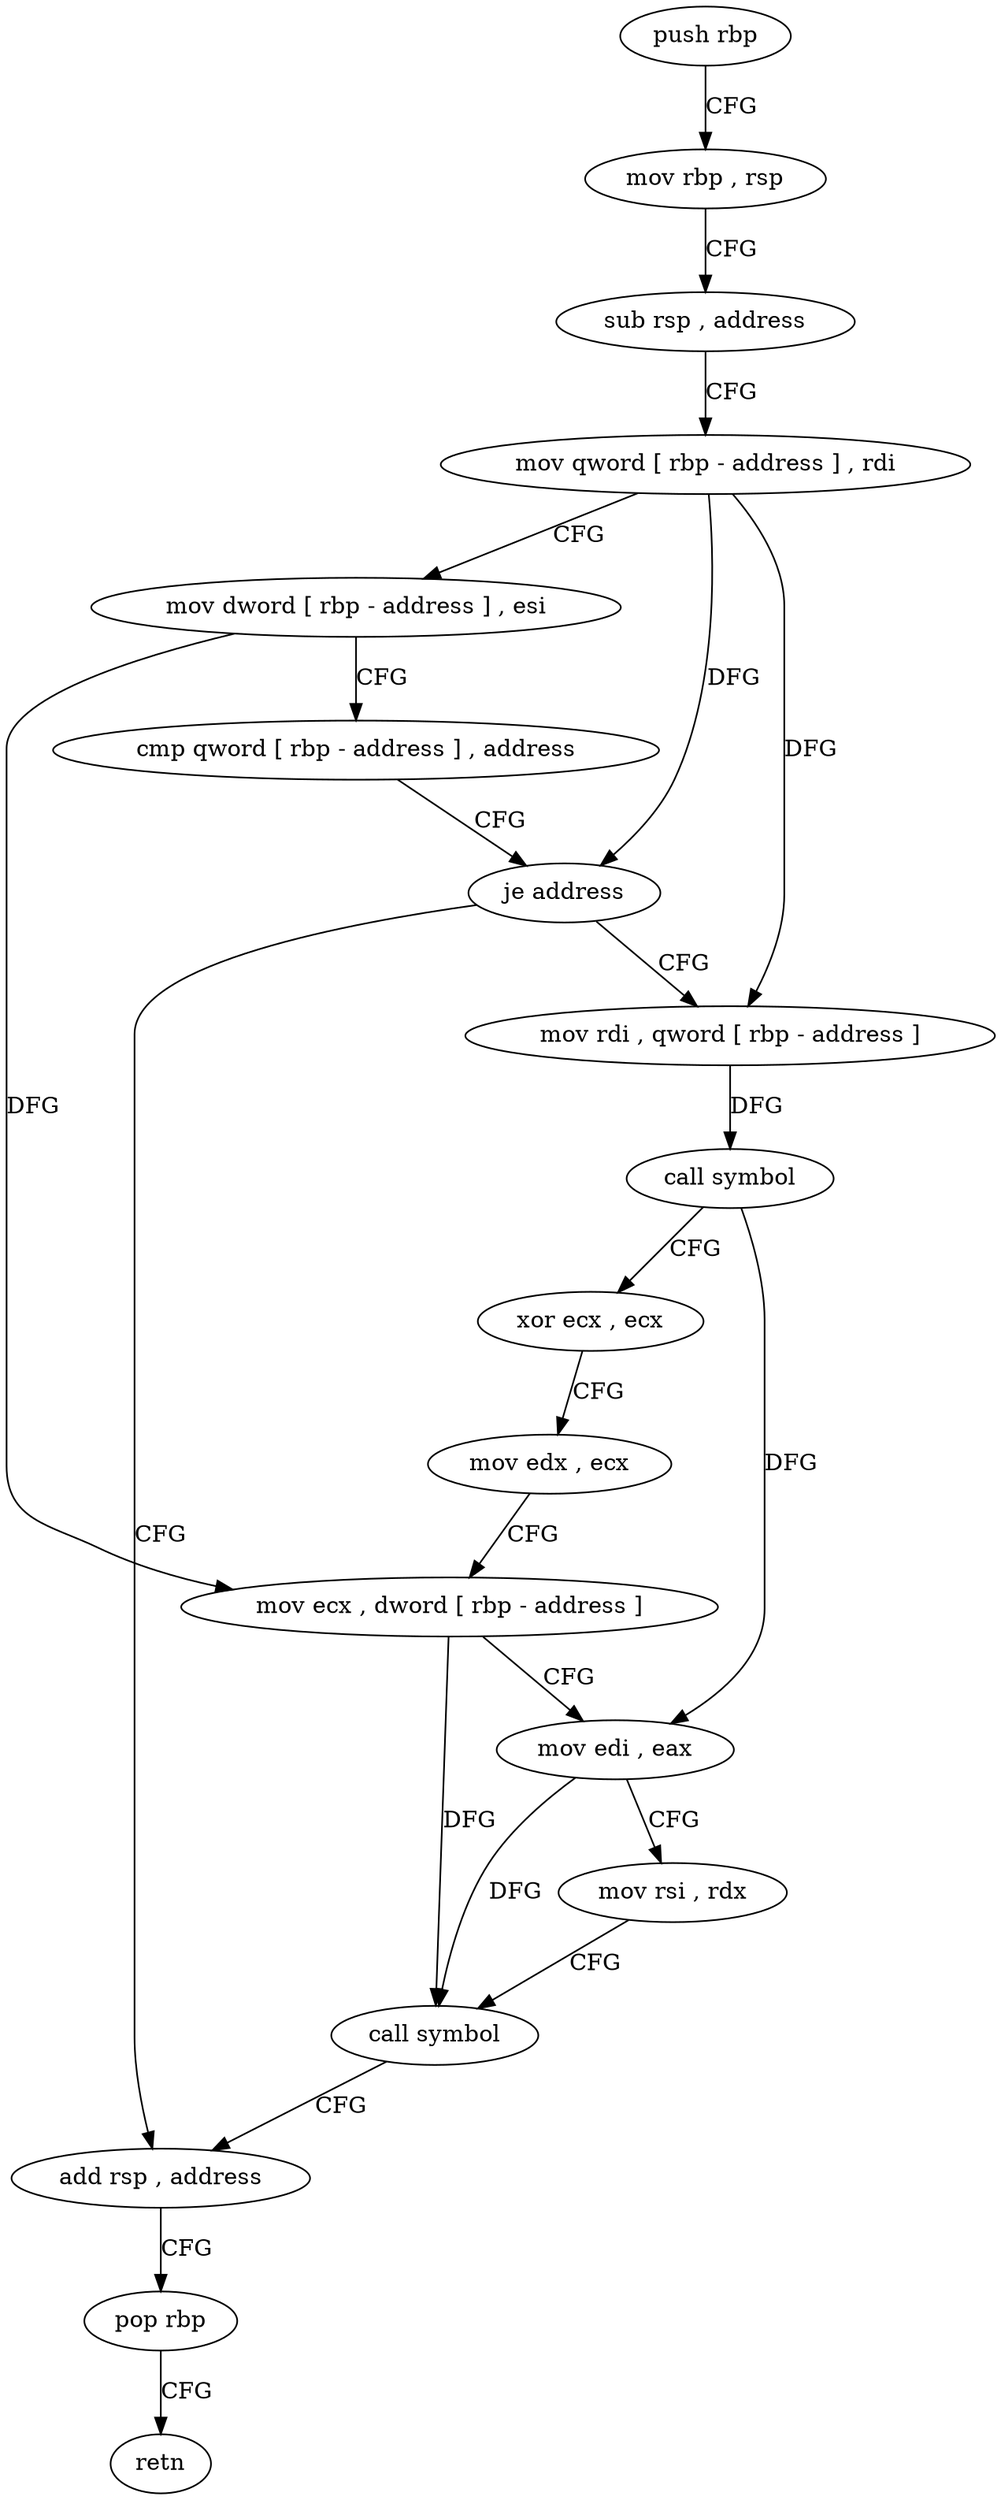 digraph "func" {
"4213536" [label = "push rbp" ]
"4213537" [label = "mov rbp , rsp" ]
"4213540" [label = "sub rsp , address" ]
"4213544" [label = "mov qword [ rbp - address ] , rdi" ]
"4213548" [label = "mov dword [ rbp - address ] , esi" ]
"4213551" [label = "cmp qword [ rbp - address ] , address" ]
"4213556" [label = "je address" ]
"4213588" [label = "add rsp , address" ]
"4213562" [label = "mov rdi , qword [ rbp - address ]" ]
"4213592" [label = "pop rbp" ]
"4213593" [label = "retn" ]
"4213566" [label = "call symbol" ]
"4213571" [label = "xor ecx , ecx" ]
"4213573" [label = "mov edx , ecx" ]
"4213575" [label = "mov ecx , dword [ rbp - address ]" ]
"4213578" [label = "mov edi , eax" ]
"4213580" [label = "mov rsi , rdx" ]
"4213583" [label = "call symbol" ]
"4213536" -> "4213537" [ label = "CFG" ]
"4213537" -> "4213540" [ label = "CFG" ]
"4213540" -> "4213544" [ label = "CFG" ]
"4213544" -> "4213548" [ label = "CFG" ]
"4213544" -> "4213556" [ label = "DFG" ]
"4213544" -> "4213562" [ label = "DFG" ]
"4213548" -> "4213551" [ label = "CFG" ]
"4213548" -> "4213575" [ label = "DFG" ]
"4213551" -> "4213556" [ label = "CFG" ]
"4213556" -> "4213588" [ label = "CFG" ]
"4213556" -> "4213562" [ label = "CFG" ]
"4213588" -> "4213592" [ label = "CFG" ]
"4213562" -> "4213566" [ label = "DFG" ]
"4213592" -> "4213593" [ label = "CFG" ]
"4213566" -> "4213571" [ label = "CFG" ]
"4213566" -> "4213578" [ label = "DFG" ]
"4213571" -> "4213573" [ label = "CFG" ]
"4213573" -> "4213575" [ label = "CFG" ]
"4213575" -> "4213578" [ label = "CFG" ]
"4213575" -> "4213583" [ label = "DFG" ]
"4213578" -> "4213580" [ label = "CFG" ]
"4213578" -> "4213583" [ label = "DFG" ]
"4213580" -> "4213583" [ label = "CFG" ]
"4213583" -> "4213588" [ label = "CFG" ]
}
